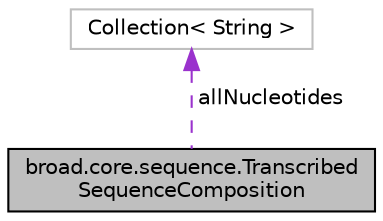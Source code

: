 digraph "broad.core.sequence.TranscribedSequenceComposition"
{
  edge [fontname="Helvetica",fontsize="10",labelfontname="Helvetica",labelfontsize="10"];
  node [fontname="Helvetica",fontsize="10",shape=record];
  Node1 [label="broad.core.sequence.Transcribed\lSequenceComposition",height=0.2,width=0.4,color="black", fillcolor="grey75", style="filled" fontcolor="black"];
  Node2 -> Node1 [dir="back",color="darkorchid3",fontsize="10",style="dashed",label=" allNucleotides" ,fontname="Helvetica"];
  Node2 [label="Collection\< String \>",height=0.2,width=0.4,color="grey75", fillcolor="white", style="filled"];
}
